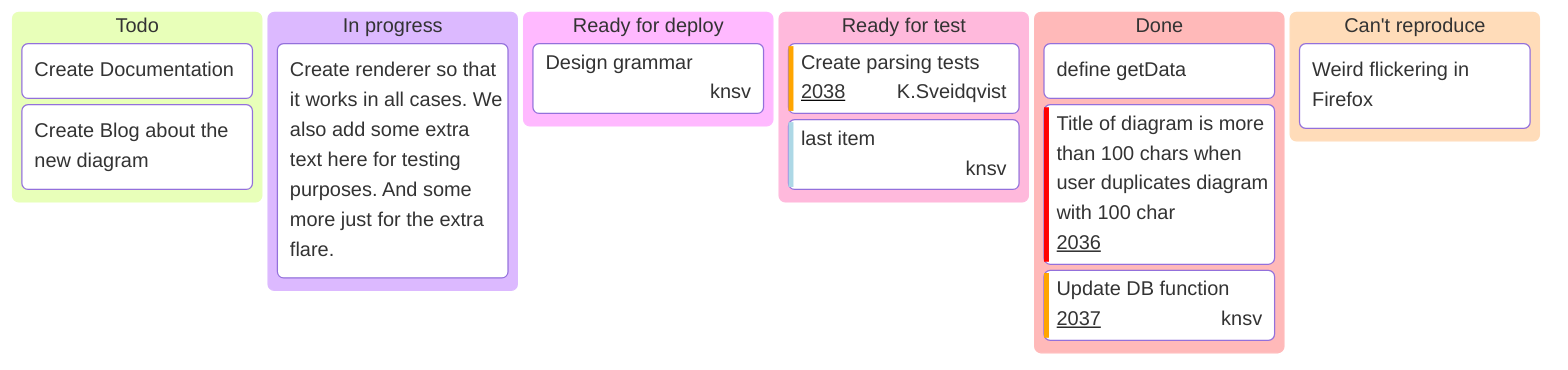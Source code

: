 ---
config:
  kanban:
    ticketBaseUrl: 'https://github.com/mermaid-js/mermaid/issues/#TICKET#'
---
kanban
  Todo
    [Create Documentation]
    docs[Create Blog about the new diagram]
  [In progress]
    id6[Create renderer so that it works in all cases. We also add some extra text here for testing purposes. And some more just for the extra flare.]
  id9[Ready for deploy]
    id8[Design grammar]@{ assigned: 'knsv' }
  id10[Ready for test]
    id4[Create parsing tests]@{ ticket: 2038, assigned: 'K.Sveidqvist', priority: 'High' }
    id66[last item]@{ priority: 'Very Low', assigned: 'knsv' }
  id11[Done]
    id5[define getData]
    id2[Title of diagram is more than 100 chars when user duplicates diagram with 100 char]@{ ticket: 2036, priority: 'Very High'}
    id3[Update DB function]@{ ticket: 2037, assigned: knsv, priority: 'High' }

  id12[Can't reproduce]
    id3[Weird flickering in Firefox]